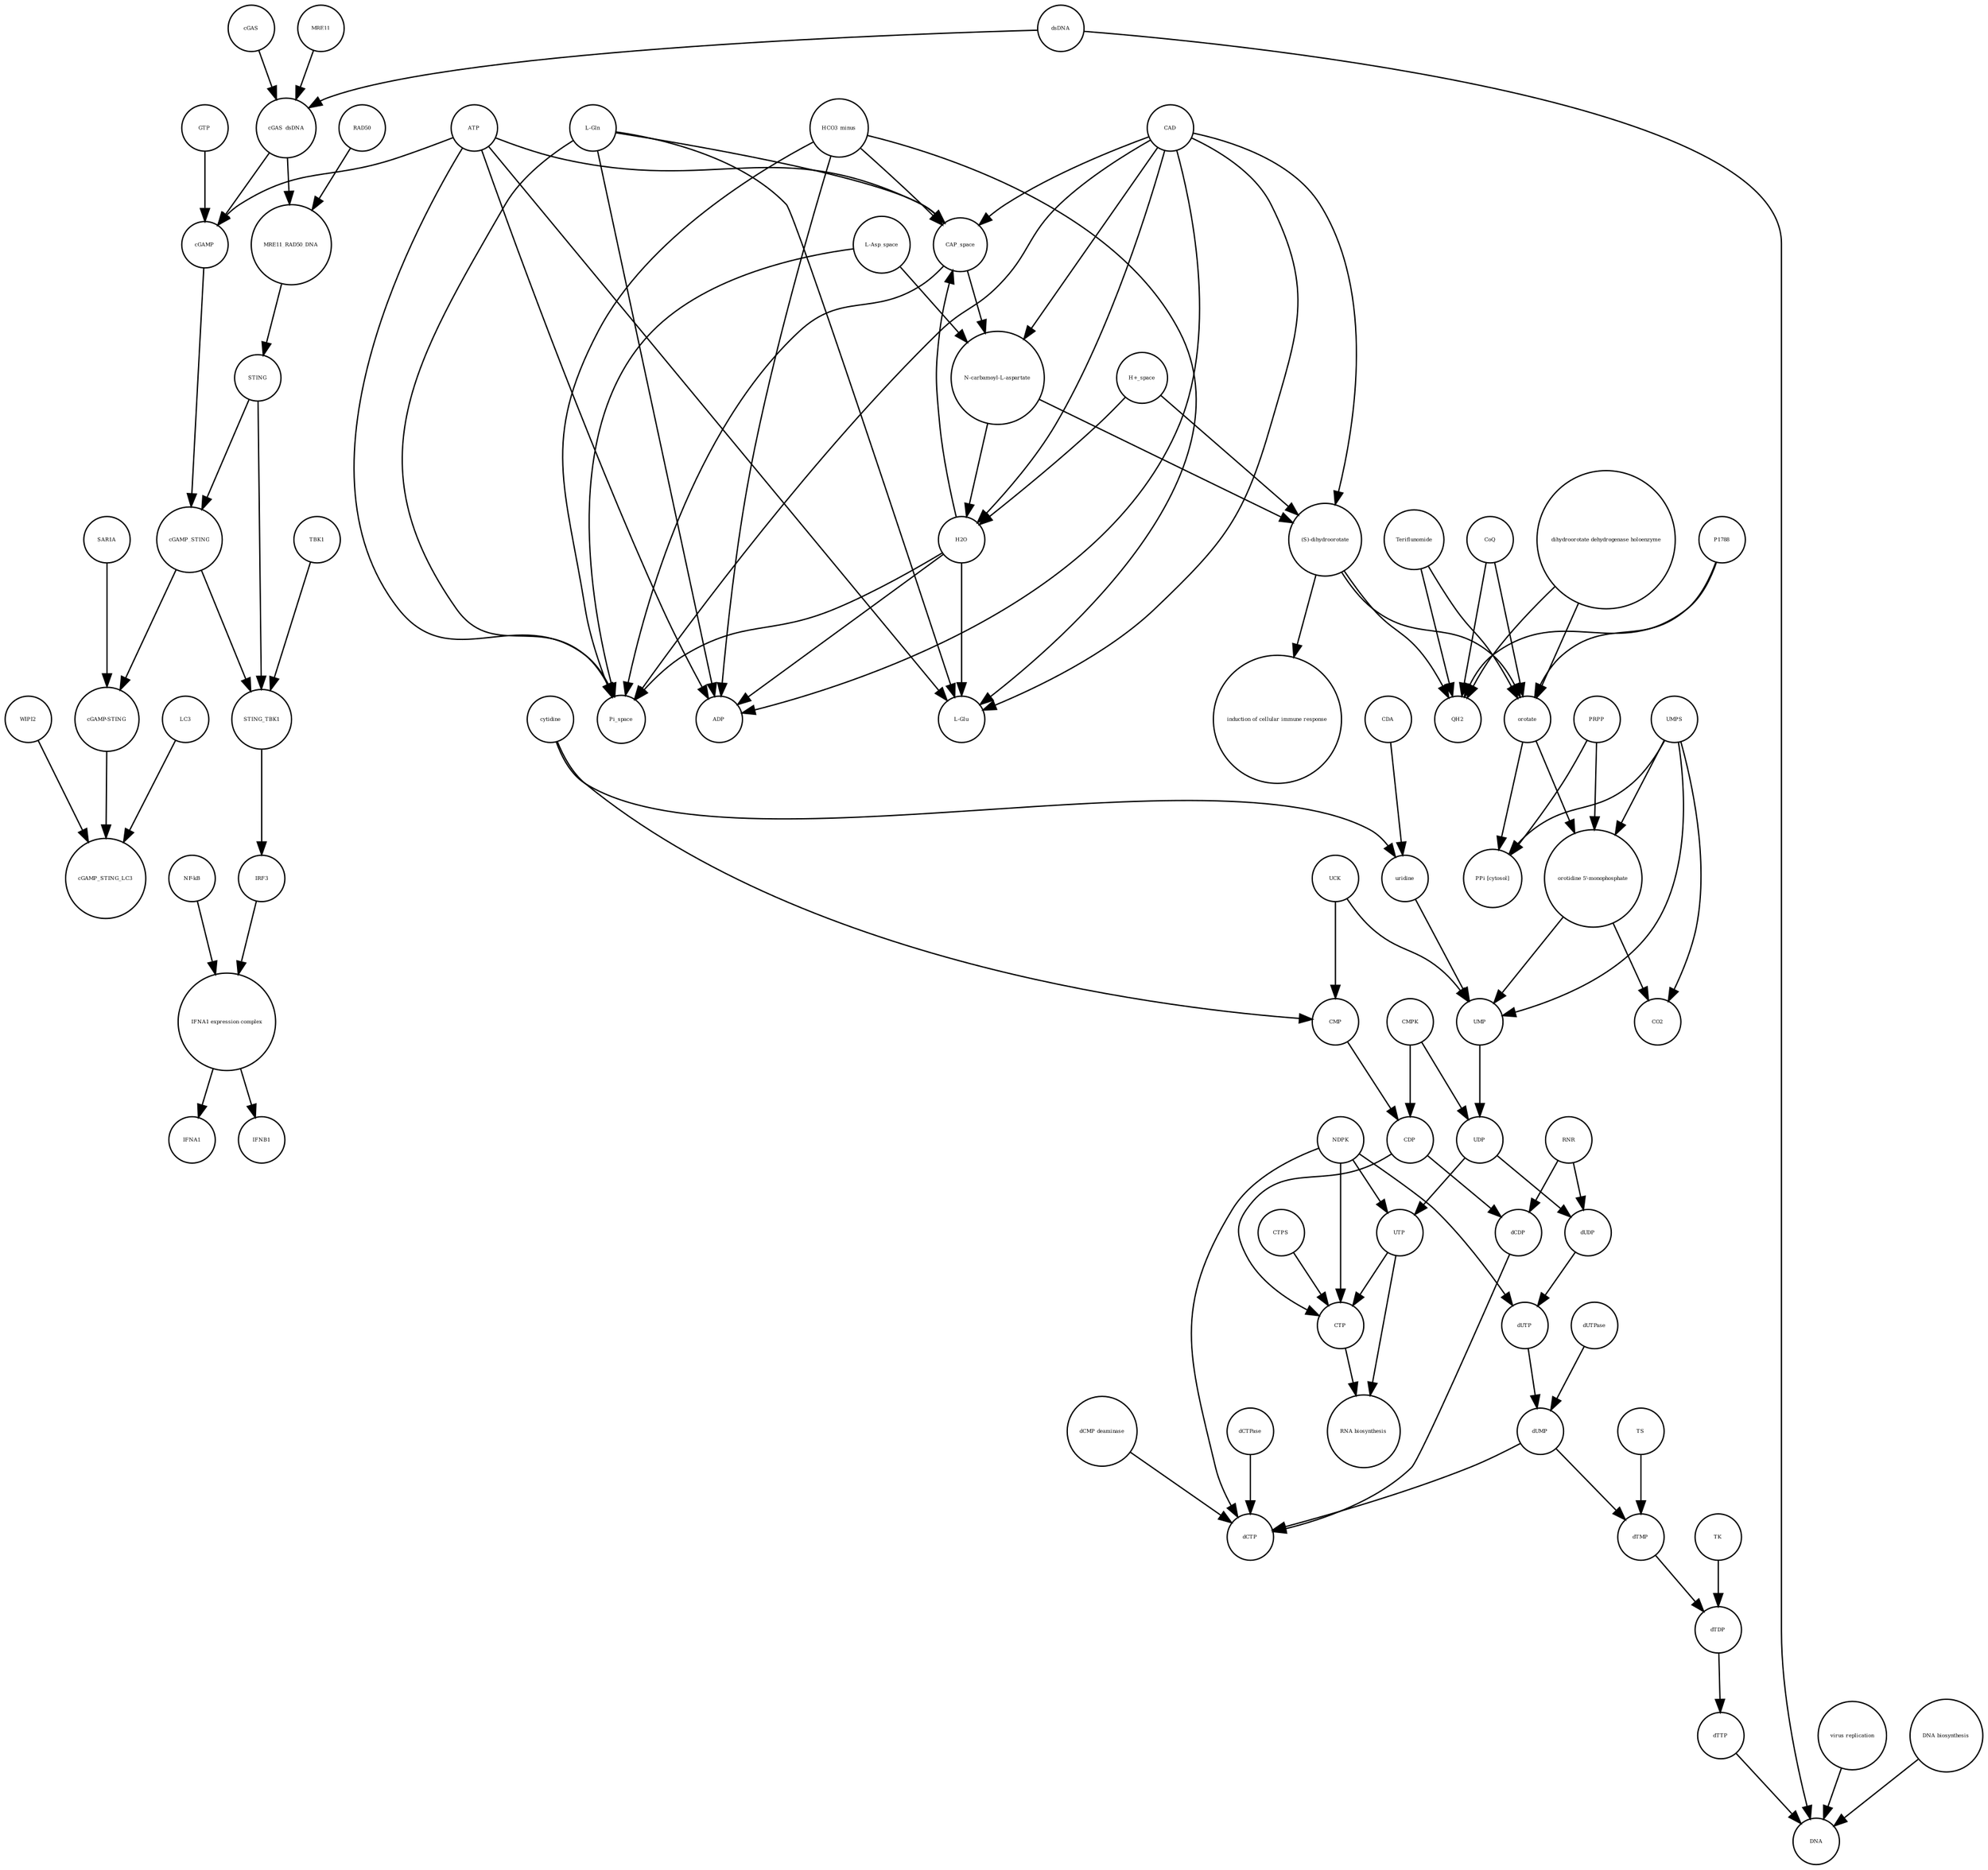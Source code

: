 strict digraph  {
UTP [annotation="", bipartite=0, cls="simple chemical", fontsize=4, label=UTP, shape=circle];
"RNA biosynthesis" [annotation="urn_miriam_obo.go_GO%3A0032774", bipartite=0, cls=phenotype, fontsize=4, label="RNA biosynthesis", shape=circle];
CTP [annotation="", bipartite=0, cls="simple chemical", fontsize=4, label=CTP, shape=circle];
"(S)-dihydroorotate" [annotation="", bipartite=0, cls="simple chemical", fontsize=4, label="(S)-dihydroorotate", shape=circle];
"induction of cellular immune response" [annotation="", bipartite=0, cls=phenotype, fontsize=4, label="induction of cellular immune response", shape=circle];
cGAS_dsDNA [annotation="", bipartite=0, cls=complex, fontsize=4, label=cGAS_dsDNA, shape=circle];
dTDP [annotation="", bipartite=0, cls="simple chemical", fontsize=4, label=dTDP, shape=circle];
STING_TBK1 [annotation="", bipartite=0, cls=complex, fontsize=4, label=STING_TBK1, shape=circle];
IFNA1 [annotation="", bipartite=0, cls="nucleic acid feature", fontsize=4, label=IFNA1, shape=circle];
STING [annotation="", bipartite=0, cls="macromolecule multimer", fontsize=4, label=STING, shape=circle];
orotate [annotation="", bipartite=0, cls="simple chemical", fontsize=4, label=orotate, shape=circle];
CMPK [annotation="", bipartite=0, cls=macromolecule, fontsize=4, label=CMPK, shape=circle];
H2O [annotation="", bipartite=0, cls="simple chemical", fontsize=4, label=H2O, shape=circle];
dCDP [annotation="", bipartite=0, cls="simple chemical", fontsize=4, label=dCDP, shape=circle];
cGAS [annotation="", bipartite=0, cls=macromolecule, fontsize=4, label=cGAS, shape=circle];
IFNB1 [annotation="", bipartite=0, cls="nucleic acid feature", fontsize=4, label=IFNB1, shape=circle];
MRE11_RAD50_DNA [annotation="", bipartite=0, cls=complex, fontsize=4, label=MRE11_RAD50_DNA, shape=circle];
HCO3_minus [annotation="", bipartite=0, cls="simple chemical", fontsize=4, label=HCO3_minus, shape=circle];
GTP [annotation="", bipartite=0, cls="simple chemical", fontsize=4, label=GTP, shape=circle];
CDA [annotation="", bipartite=0, cls=macromolecule, fontsize=4, label=CDA, shape=circle];
"dCMP deaminase" [annotation="", bipartite=0, cls=macromolecule, fontsize=4, label="dCMP deaminase", shape=circle];
dUMP [annotation="", bipartite=0, cls="simple chemical", fontsize=4, label=dUMP, shape=circle];
ATP [annotation="", bipartite=0, cls="simple chemical", fontsize=4, label=ATP, shape=circle];
dUDP [annotation="", bipartite=0, cls="simple chemical", fontsize=4, label=dUDP, shape=circle];
dTTP [annotation="", bipartite=0, cls="simple chemical", fontsize=4, label=dTTP, shape=circle];
IRF3 [annotation="", bipartite=0, cls="macromolecule multimer", fontsize=4, label=IRF3, shape=circle];
NDPK [annotation="", bipartite=0, cls=macromolecule, fontsize=4, label=NDPK, shape=circle];
TBK1 [annotation="", bipartite=0, cls=macromolecule, fontsize=4, label=TBK1, shape=circle];
CoQ [annotation="", bipartite=0, cls="simple chemical", fontsize=4, label=CoQ, shape=circle];
CAP_space [annotation="", bipartite=0, cls="simple chemical", fontsize=4, label=CAP_space, shape=circle];
Pi_space [annotation="", bipartite=0, cls="simple chemical", fontsize=4, label=Pi_space, shape=circle];
UDP [annotation="", bipartite=0, cls="simple chemical", fontsize=4, label=UDP, shape=circle];
cytidine [annotation="", bipartite=0, cls="simple chemical", fontsize=4, label=cytidine, shape=circle];
dsDNA [annotation="", bipartite=0, cls="simple chemical", fontsize=4, label=dsDNA, shape=circle];
"orotidine 5'-monophosphate" [annotation="", bipartite=0, cls="simple chemical", fontsize=4, label="orotidine 5'-monophosphate", shape=circle];
"dihydroorotate dehydrogenase holoenzyme" [annotation="", bipartite=0, cls="simple chemical", fontsize=4, label="dihydroorotate dehydrogenase holoenzyme", shape=circle];
"PPi [cytosol]" [annotation="", bipartite=0, cls="simple chemical", fontsize=4, label="PPi [cytosol]", shape=circle];
"NF-kB" [annotation="", bipartite=0, cls=complex, fontsize=4, label="NF-kB", shape=circle];
CTPS [annotation="", bipartite=0, cls=macromolecule, fontsize=4, label=CTPS, shape=circle];
dUTPase [annotation="", bipartite=0, cls=macromolecule, fontsize=4, label=dUTPase, shape=circle];
cGAMP_STING [annotation="", bipartite=0, cls=complex, fontsize=4, label=cGAMP_STING, shape=circle];
"H+_space" [annotation="", bipartite=0, cls="simple chemical", fontsize=4, label="H+_space", shape=circle];
"cGAMP-STING" [annotation="", bipartite=0, cls=complex, fontsize=4, label="cGAMP-STING", shape=circle];
QH2 [annotation="", bipartite=0, cls="simple chemical", fontsize=4, label=QH2, shape=circle];
LC3 [annotation="", bipartite=0, cls=macromolecule, fontsize=4, label=LC3, shape=circle];
TS [annotation="", bipartite=0, cls=macromolecule, fontsize=4, label=TS, shape=circle];
MRE11 [annotation="", bipartite=0, cls="macromolecule multimer", fontsize=4, label=MRE11, shape=circle];
P1788 [annotation="", bipartite=0, cls="simple chemical", fontsize=4, label=P1788, shape=circle];
dCTPase [annotation="", bipartite=0, cls=macromolecule, fontsize=4, label=dCTPase, shape=circle];
CAD [annotation="", bipartite=0, cls=macromolecule, fontsize=4, label=CAD, shape=circle];
UMPS [annotation="", bipartite=0, cls="macromolecule multimer", fontsize=4, label=UMPS, shape=circle];
UMP [annotation="", bipartite=0, cls="simple chemical", fontsize=4, label=UMP, shape=circle];
PRPP [annotation="", bipartite=0, cls="simple chemical", fontsize=4, label=PRPP, shape=circle];
uridine [annotation="", bipartite=0, cls="simple chemical", fontsize=4, label=uridine, shape=circle];
"virus replication" [annotation="", bipartite=0, cls=phenotype, fontsize=4, label="virus replication", shape=circle];
UCK [annotation="", bipartite=0, cls=macromolecule, fontsize=4, label=UCK, shape=circle];
CDP [annotation="", bipartite=0, cls="simple chemical", fontsize=4, label=CDP, shape=circle];
cGAMP_STING_LC3 [annotation="", bipartite=0, cls=complex, fontsize=4, label=cGAMP_STING_LC3, shape=circle];
WIPI2 [annotation="", bipartite=0, cls=macromolecule, fontsize=4, label=WIPI2, shape=circle];
Teriflunomide [annotation="", bipartite=0, cls="simple chemical", fontsize=4, label=Teriflunomide, shape=circle];
dCTP [annotation="", bipartite=0, cls="simple chemical", fontsize=4, label=dCTP, shape=circle];
RAD50 [annotation="", bipartite=0, cls="macromolecule multimer", fontsize=4, label=RAD50, shape=circle];
"L-Asp_space" [annotation="", bipartite=0, cls="simple chemical", fontsize=4, label="L-Asp_space", shape=circle];
TK [annotation="", bipartite=0, cls=macromolecule, fontsize=4, label=TK, shape=circle];
CMP [annotation="", bipartite=0, cls="simple chemical", fontsize=4, label=CMP, shape=circle];
CO2 [annotation="", bipartite=0, cls="simple chemical", fontsize=4, label=CO2, shape=circle];
RNR [annotation="", bipartite=0, cls=macromolecule, fontsize=4, label=RNR, shape=circle];
dTMP [annotation="", bipartite=0, cls="simple chemical", fontsize=4, label=dTMP, shape=circle];
"N-carbamoyl-L-aspartate" [annotation="", bipartite=0, cls="simple chemical", fontsize=4, label="N-carbamoyl-L-aspartate", shape=circle];
"L-Gln" [annotation="", bipartite=0, cls="simple chemical", fontsize=4, label="L-Gln", shape=circle];
ADP [annotation="", bipartite=0, cls="simple chemical", fontsize=4, label=ADP, shape=circle];
"IFNA1 expression complex" [annotation="", bipartite=0, cls=complex, fontsize=4, label="IFNA1 expression complex", shape=circle];
cGAMP [annotation="", bipartite=0, cls="simple chemical", fontsize=4, label=cGAMP, shape=circle];
dUTP [annotation="", bipartite=0, cls="simple chemical", fontsize=4, label=dUTP, shape=circle];
SAR1A [annotation="", bipartite=0, cls=macromolecule, fontsize=4, label=SAR1A, shape=circle];
DNA [annotation="", bipartite=0, cls="nucleic acid feature", fontsize=4, label=DNA, shape=circle];
"L-Glu" [annotation="", bipartite=0, cls="simple chemical", fontsize=4, label="L-Glu", shape=circle];
"DNA biosynthesis" [annotation="urn_miriam_obo.go_GO%3A0071897", bipartite=0, cls=phenotype, fontsize=4, label="DNA biosynthesis", shape=circle];
UTP -> "RNA biosynthesis"  [annotation="", interaction_type="necessary stimulation"];
UTP -> CTP  [annotation="", interaction_type=production];
CTP -> "RNA biosynthesis"  [annotation="", interaction_type="necessary stimulation"];
"(S)-dihydroorotate" -> "induction of cellular immune response"  [annotation="", interaction_type="necessary stimulation"];
"(S)-dihydroorotate" -> QH2  [annotation="", interaction_type=production];
"(S)-dihydroorotate" -> orotate  [annotation="", interaction_type=production];
cGAS_dsDNA -> cGAMP  [annotation="", interaction_type=catalysis];
cGAS_dsDNA -> MRE11_RAD50_DNA  [annotation="", interaction_type=production];
dTDP -> dTTP  [annotation="", interaction_type=production];
STING_TBK1 -> IRF3  [annotation="", interaction_type=catalysis];
STING -> STING_TBK1  [annotation="", interaction_type=production];
STING -> cGAMP_STING  [annotation="", interaction_type=production];
orotate -> "orotidine 5'-monophosphate"  [annotation="", interaction_type=production];
orotate -> "PPi [cytosol]"  [annotation="", interaction_type=production];
CMPK -> UDP  [annotation="", interaction_type=catalysis];
CMPK -> CDP  [annotation="", interaction_type=catalysis];
H2O -> Pi_space  [annotation="", interaction_type=production];
H2O -> "L-Glu"  [annotation="", interaction_type=production];
H2O -> ADP  [annotation="", interaction_type=production];
H2O -> CAP_space  [annotation="", interaction_type=production];
dCDP -> dCTP  [annotation="", interaction_type=production];
cGAS -> cGAS_dsDNA  [annotation="", interaction_type=production];
MRE11_RAD50_DNA -> STING  [annotation="", interaction_type=catalysis];
HCO3_minus -> Pi_space  [annotation="", interaction_type=production];
HCO3_minus -> "L-Glu"  [annotation="", interaction_type=production];
HCO3_minus -> ADP  [annotation="", interaction_type=production];
HCO3_minus -> CAP_space  [annotation="", interaction_type=production];
GTP -> cGAMP  [annotation="", interaction_type=production];
CDA -> uridine  [annotation="", interaction_type=catalysis];
"dCMP deaminase" -> dCTP  [annotation="", interaction_type=catalysis];
dUMP -> dCTP  [annotation="", interaction_type=production];
dUMP -> dTMP  [annotation="", interaction_type=production];
ATP -> cGAMP  [annotation="", interaction_type=production];
ATP -> Pi_space  [annotation="", interaction_type=production];
ATP -> CAP_space  [annotation="", interaction_type=production];
ATP -> ADP  [annotation="", interaction_type=production];
ATP -> "L-Glu"  [annotation="", interaction_type=production];
dUDP -> dUTP  [annotation="", interaction_type=production];
dTTP -> DNA  [annotation="", interaction_type=production];
IRF3 -> "IFNA1 expression complex"  [annotation="", interaction_type=production];
NDPK -> dUTP  [annotation="", interaction_type=catalysis];
NDPK -> CTP  [annotation="", interaction_type=catalysis];
NDPK -> dCTP  [annotation="", interaction_type=catalysis];
NDPK -> UTP  [annotation="", interaction_type=catalysis];
TBK1 -> STING_TBK1  [annotation="", interaction_type=production];
CoQ -> QH2  [annotation="", interaction_type=production];
CoQ -> orotate  [annotation="", interaction_type=production];
CAP_space -> "N-carbamoyl-L-aspartate"  [annotation="", interaction_type=production];
CAP_space -> Pi_space  [annotation="", interaction_type=production];
UDP -> dUDP  [annotation="", interaction_type=production];
UDP -> UTP  [annotation="", interaction_type=production];
cytidine -> CMP  [annotation="", interaction_type=production];
cytidine -> uridine  [annotation="", interaction_type=production];
dsDNA -> cGAS_dsDNA  [annotation="", interaction_type=production];
dsDNA -> DNA  [annotation="", interaction_type=production];
"orotidine 5'-monophosphate" -> UMP  [annotation="", interaction_type=production];
"orotidine 5'-monophosphate" -> CO2  [annotation="", interaction_type=production];
"dihydroorotate dehydrogenase holoenzyme" -> QH2  [annotation=urn_miriam_reactome_REACT_1698, interaction_type=catalysis];
"dihydroorotate dehydrogenase holoenzyme" -> orotate  [annotation=urn_miriam_reactome_REACT_1698, interaction_type=catalysis];
"NF-kB" -> "IFNA1 expression complex"  [annotation="", interaction_type=production];
CTPS -> CTP  [annotation="", interaction_type=catalysis];
dUTPase -> dUMP  [annotation="", interaction_type=catalysis];
cGAMP_STING -> STING_TBK1  [annotation="", interaction_type=production];
cGAMP_STING -> "cGAMP-STING"  [annotation="", interaction_type=production];
"H+_space" -> H2O  [annotation="", interaction_type=production];
"H+_space" -> "(S)-dihydroorotate"  [annotation="", interaction_type=production];
"cGAMP-STING" -> cGAMP_STING_LC3  [annotation="", interaction_type=production];
LC3 -> cGAMP_STING_LC3  [annotation="", interaction_type=production];
TS -> dTMP  [annotation="", interaction_type=catalysis];
MRE11 -> cGAS_dsDNA  [annotation="", interaction_type=production];
P1788 -> QH2  [annotation=urn_miriam_reactome_REACT_1698, interaction_type=inhibition];
P1788 -> orotate  [annotation=urn_miriam_reactome_REACT_1698, interaction_type=inhibition];
dCTPase -> dCTP  [annotation="", interaction_type=catalysis];
CAD -> Pi_space  [annotation=urn_miriam_reactome_REACT_1698, interaction_type=catalysis];
CAD -> "N-carbamoyl-L-aspartate"  [annotation=urn_miriam_reactome_REACT_1698, interaction_type=catalysis];
CAD -> CAP_space  [annotation=urn_miriam_reactome_REACT_1698, interaction_type=catalysis];
CAD -> ADP  [annotation=urn_miriam_reactome_REACT_1698, interaction_type=catalysis];
CAD -> "L-Glu"  [annotation=urn_miriam_reactome_REACT_1698, interaction_type=catalysis];
CAD -> "(S)-dihydroorotate"  [annotation=urn_miriam_reactome_REACT_1698, interaction_type=catalysis];
CAD -> H2O  [annotation=urn_miriam_reactome_REACT_1698, interaction_type=catalysis];
UMPS -> UMP  [annotation=urn_miriam_reactome_REACT_1698, interaction_type=catalysis];
UMPS -> CO2  [annotation=urn_miriam_reactome_REACT_1698, interaction_type=catalysis];
UMPS -> "orotidine 5'-monophosphate"  [annotation=urn_miriam_reactome_REACT_1698, interaction_type=catalysis];
UMPS -> "PPi [cytosol]"  [annotation=urn_miriam_reactome_REACT_1698, interaction_type=catalysis];
UMP -> UDP  [annotation="", interaction_type=production];
PRPP -> "orotidine 5'-monophosphate"  [annotation="", interaction_type=production];
PRPP -> "PPi [cytosol]"  [annotation="", interaction_type=production];
uridine -> UMP  [annotation="", interaction_type=production];
"virus replication" -> DNA  [annotation="", interaction_type=inhibition];
UCK -> CMP  [annotation="", interaction_type=catalysis];
UCK -> UMP  [annotation="", interaction_type=catalysis];
CDP -> CTP  [annotation="", interaction_type=production];
CDP -> dCDP  [annotation="", interaction_type=production];
WIPI2 -> cGAMP_STING_LC3  [annotation="", interaction_type=catalysis];
Teriflunomide -> QH2  [annotation=urn_miriam_reactome_REACT_1698, interaction_type=inhibition];
Teriflunomide -> orotate  [annotation=urn_miriam_reactome_REACT_1698, interaction_type=inhibition];
RAD50 -> MRE11_RAD50_DNA  [annotation="", interaction_type=production];
"L-Asp_space" -> "N-carbamoyl-L-aspartate"  [annotation="", interaction_type=production];
"L-Asp_space" -> Pi_space  [annotation="", interaction_type=production];
TK -> dTDP  [annotation="", interaction_type=catalysis];
CMP -> CDP  [annotation="", interaction_type=production];
RNR -> dUDP  [annotation="", interaction_type=catalysis];
RNR -> dCDP  [annotation="", interaction_type=catalysis];
dTMP -> dTDP  [annotation="", interaction_type=production];
"N-carbamoyl-L-aspartate" -> H2O  [annotation="", interaction_type=production];
"N-carbamoyl-L-aspartate" -> "(S)-dihydroorotate"  [annotation="", interaction_type=production];
"L-Gln" -> Pi_space  [annotation="", interaction_type=production];
"L-Gln" -> "L-Glu"  [annotation="", interaction_type=production];
"L-Gln" -> ADP  [annotation="", interaction_type=production];
"L-Gln" -> CAP_space  [annotation="", interaction_type=production];
"IFNA1 expression complex" -> IFNA1  [annotation="", interaction_type=stimulation];
"IFNA1 expression complex" -> IFNB1  [annotation="", interaction_type=stimulation];
cGAMP -> cGAMP_STING  [annotation="", interaction_type=production];
dUTP -> dUMP  [annotation="", interaction_type=production];
SAR1A -> "cGAMP-STING"  [annotation="", interaction_type=catalysis];
"DNA biosynthesis" -> DNA  [annotation="", interaction_type=catalysis];
}
